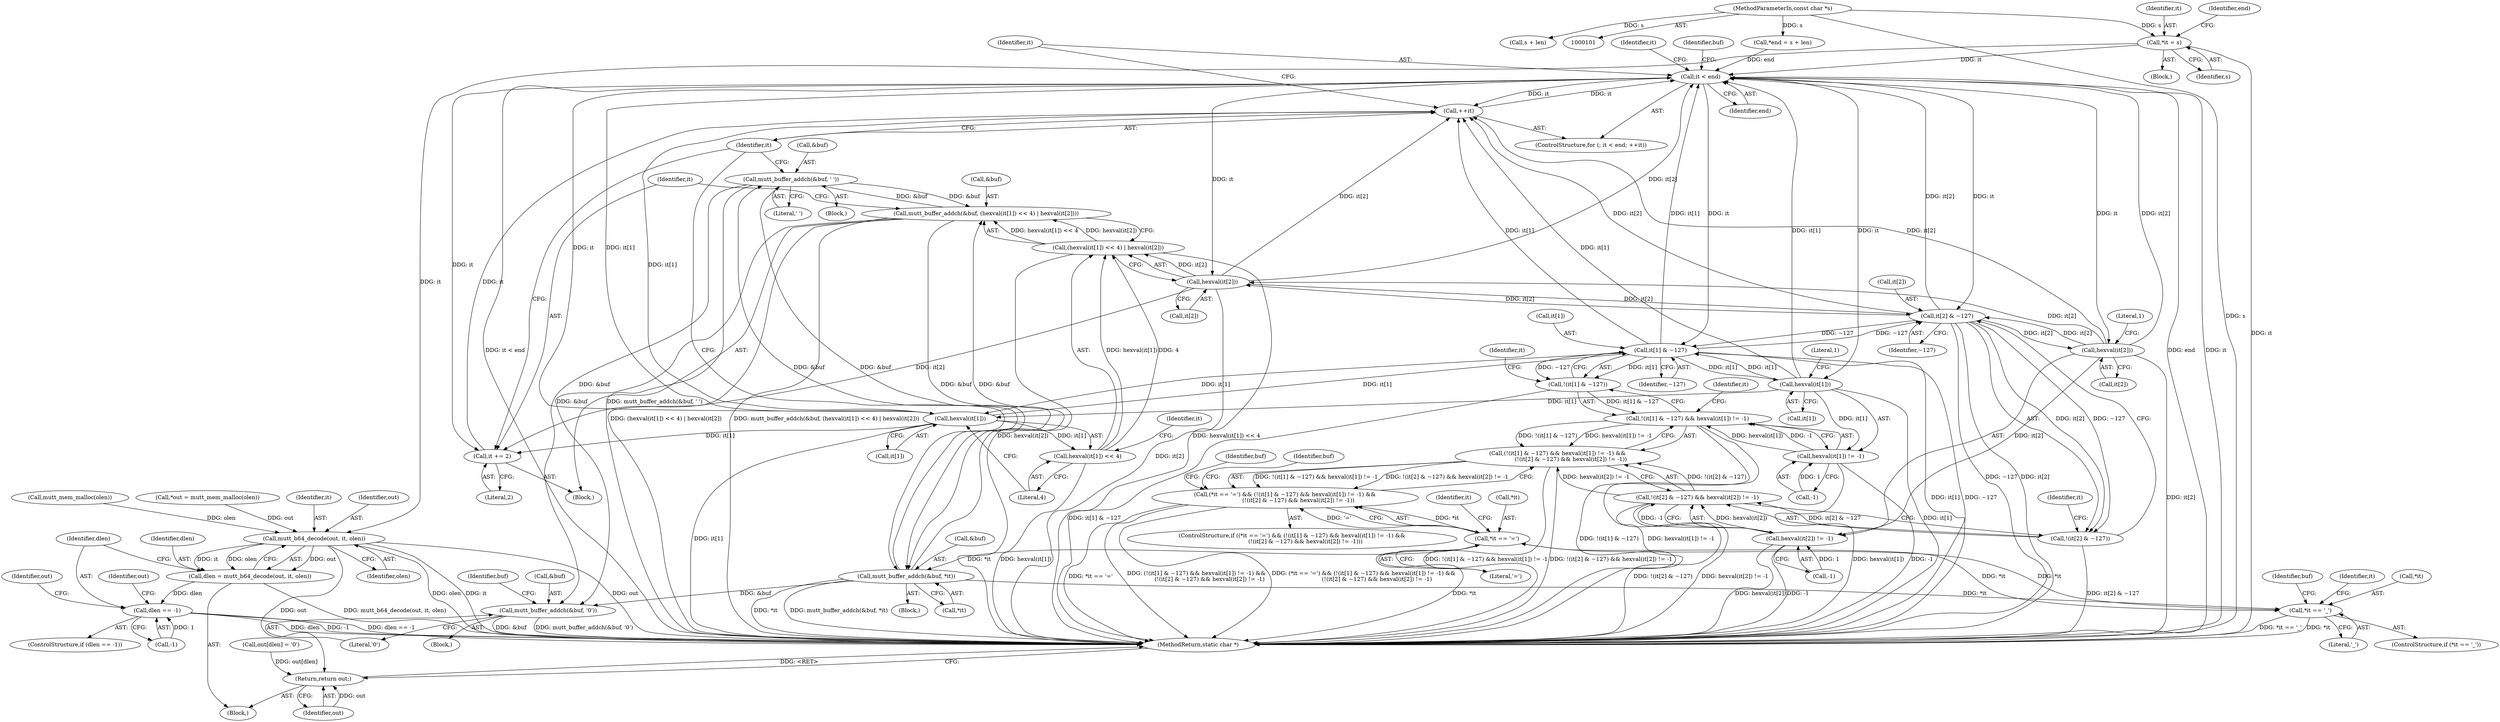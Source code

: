 digraph "0_neomutt_6f163e07ae68654d7ac5268cbb7565f6df79ad85_2@pointer" {
"1000107" [label="(Call,*it = s)"];
"1000102" [label="(MethodParameterIn,const char *s)"];
"1000125" [label="(Call,it < end)"];
"1000128" [label="(Call,++it)"];
"1000151" [label="(Call,it[1] & ~127)"];
"1000150" [label="(Call,!(it[1] & ~127))"];
"1000149" [label="(Call,!(it[1] & ~127) && hexval(it[1]) != -1)"];
"1000148" [label="(Call,(!(it[1] & ~127) && hexval(it[1]) != -1) &&\n               (!(it[2] & ~127) && hexval(it[2]) != -1))"];
"1000143" [label="(Call,(*it == '=') && (!(it[1] & ~127) && hexval(it[1]) != -1) &&\n               (!(it[2] & ~127) && hexval(it[2]) != -1))"];
"1000157" [label="(Call,hexval(it[1]))"];
"1000156" [label="(Call,hexval(it[1]) != -1)"];
"1000183" [label="(Call,hexval(it[1]))"];
"1000182" [label="(Call,hexval(it[1]) << 4)"];
"1000181" [label="(Call,(hexval(it[1]) << 4) | hexval(it[2]))"];
"1000178" [label="(Call,mutt_buffer_addch(&buf, (hexval(it[1]) << 4) | hexval(it[2])))"];
"1000137" [label="(Call,mutt_buffer_addch(&buf, ' '))"];
"1000197" [label="(Call,mutt_buffer_addch(&buf, *it))"];
"1000132" [label="(Call,*it == '_')"];
"1000144" [label="(Call,*it == '=')"];
"1000202" [label="(Call,mutt_buffer_addch(&buf, '\0'))"];
"1000192" [label="(Call,it += 2)"];
"1000165" [label="(Call,it[2] & ~127)"];
"1000164" [label="(Call,!(it[2] & ~127))"];
"1000163" [label="(Call,!(it[2] & ~127) && hexval(it[2]) != -1)"];
"1000171" [label="(Call,hexval(it[2]))"];
"1000170" [label="(Call,hexval(it[2]) != -1)"];
"1000188" [label="(Call,hexval(it[2]))"];
"1000234" [label="(Call,mutt_b64_decode(out, it, olen))"];
"1000232" [label="(Call,dlen = mutt_b64_decode(out, it, olen))"];
"1000239" [label="(Call,dlen == -1)"];
"1000254" [label="(Return,return out;)"];
"1000251" [label="(Identifier,out)"];
"1000140" [label="(Literal,' ')"];
"1000172" [label="(Call,it[2])"];
"1000181" [label="(Call,(hexval(it[1]) << 4) | hexval(it[2]))"];
"1000170" [label="(Call,hexval(it[2]) != -1)"];
"1000136" [label="(Block,)"];
"1000147" [label="(Literal,'=')"];
"1000139" [label="(Identifier,buf)"];
"1000142" [label="(ControlStructure,if ((*it == '=') && (!(it[1] & ~127) && hexval(it[1]) != -1) &&\n               (!(it[2] & ~127) && hexval(it[2]) != -1)))"];
"1000192" [label="(Call,it += 2)"];
"1000260" [label="(MethodReturn,static char *)"];
"1000189" [label="(Call,it[2])"];
"1000249" [label="(Call,out[dlen] = '\0')"];
"1000171" [label="(Call,hexval(it[2]))"];
"1000169" [label="(Identifier,~127)"];
"1000202" [label="(Call,mutt_buffer_addch(&buf, '\0'))"];
"1000151" [label="(Call,it[1] & ~127)"];
"1000135" [label="(Literal,'_')"];
"1000124" [label="(ControlStructure,for (; it < end; ++it))"];
"1000163" [label="(Call,!(it[2] & ~127) && hexval(it[2]) != -1)"];
"1000164" [label="(Call,!(it[2] & ~127))"];
"1000162" [label="(Literal,1)"];
"1000182" [label="(Call,hexval(it[1]) << 4)"];
"1000229" [label="(Call,mutt_mem_malloc(olen))"];
"1000208" [label="(Identifier,buf)"];
"1000134" [label="(Identifier,it)"];
"1000105" [label="(Block,)"];
"1000198" [label="(Call,&buf)"];
"1000143" [label="(Call,(*it == '=') && (!(it[1] & ~127) && hexval(it[1]) != -1) &&\n               (!(it[2] & ~127) && hexval(it[2]) != -1))"];
"1000125" [label="(Call,it < end)"];
"1000129" [label="(Identifier,it)"];
"1000148" [label="(Call,(!(it[1] & ~127) && hexval(it[1]) != -1) &&\n               (!(it[2] & ~127) && hexval(it[2]) != -1))"];
"1000238" [label="(ControlStructure,if (dlen == -1))"];
"1000203" [label="(Call,&buf)"];
"1000255" [label="(Identifier,out)"];
"1000215" [label="(Block,)"];
"1000153" [label="(Identifier,it)"];
"1000149" [label="(Call,!(it[1] & ~127) && hexval(it[1]) != -1)"];
"1000196" [label="(Block,)"];
"1000158" [label="(Call,it[1])"];
"1000166" [label="(Call,it[2])"];
"1000131" [label="(ControlStructure,if (*it == '_'))"];
"1000111" [label="(Call,*end = s + len)"];
"1000108" [label="(Identifier,it)"];
"1000227" [label="(Call,*out = mutt_mem_malloc(olen))"];
"1000194" [label="(Literal,2)"];
"1000137" [label="(Call,mutt_buffer_addch(&buf, ' '))"];
"1000161" [label="(Call,-1)"];
"1000177" [label="(Block,)"];
"1000236" [label="(Identifier,it)"];
"1000109" [label="(Identifier,s)"];
"1000159" [label="(Identifier,it)"];
"1000167" [label="(Identifier,it)"];
"1000102" [label="(MethodParameterIn,const char *s)"];
"1000190" [label="(Identifier,it)"];
"1000113" [label="(Call,s + len)"];
"1000237" [label="(Identifier,olen)"];
"1000112" [label="(Identifier,end)"];
"1000187" [label="(Literal,4)"];
"1000138" [label="(Call,&buf)"];
"1000127" [label="(Identifier,end)"];
"1000188" [label="(Call,hexval(it[2]))"];
"1000183" [label="(Call,hexval(it[1]))"];
"1000204" [label="(Identifier,buf)"];
"1000152" [label="(Call,it[1])"];
"1000146" [label="(Identifier,it)"];
"1000132" [label="(Call,*it == '_')"];
"1000156" [label="(Call,hexval(it[1]) != -1)"];
"1000175" [label="(Call,-1)"];
"1000235" [label="(Identifier,out)"];
"1000199" [label="(Identifier,buf)"];
"1000234" [label="(Call,mutt_b64_decode(out, it, olen))"];
"1000107" [label="(Call,*it = s)"];
"1000178" [label="(Call,mutt_buffer_addch(&buf, (hexval(it[1]) << 4) | hexval(it[2])))"];
"1000157" [label="(Call,hexval(it[1]))"];
"1000150" [label="(Call,!(it[1] & ~127))"];
"1000120" [label="(Block,)"];
"1000205" [label="(Literal,'\0')"];
"1000232" [label="(Call,dlen = mutt_b64_decode(out, it, olen))"];
"1000126" [label="(Identifier,it)"];
"1000184" [label="(Call,it[1])"];
"1000133" [label="(Call,*it)"];
"1000246" [label="(Identifier,out)"];
"1000233" [label="(Identifier,dlen)"];
"1000155" [label="(Identifier,~127)"];
"1000128" [label="(Call,++it)"];
"1000179" [label="(Call,&buf)"];
"1000145" [label="(Call,*it)"];
"1000240" [label="(Identifier,dlen)"];
"1000144" [label="(Call,*it == '=')"];
"1000176" [label="(Literal,1)"];
"1000197" [label="(Call,mutt_buffer_addch(&buf, *it))"];
"1000173" [label="(Identifier,it)"];
"1000254" [label="(Return,return out;)"];
"1000165" [label="(Call,it[2] & ~127)"];
"1000241" [label="(Call,-1)"];
"1000200" [label="(Call,*it)"];
"1000239" [label="(Call,dlen == -1)"];
"1000180" [label="(Identifier,buf)"];
"1000193" [label="(Identifier,it)"];
"1000107" -> "1000105"  [label="AST: "];
"1000107" -> "1000109"  [label="CFG: "];
"1000108" -> "1000107"  [label="AST: "];
"1000109" -> "1000107"  [label="AST: "];
"1000112" -> "1000107"  [label="CFG: "];
"1000107" -> "1000260"  [label="DDG: it"];
"1000102" -> "1000107"  [label="DDG: s"];
"1000107" -> "1000125"  [label="DDG: it"];
"1000107" -> "1000234"  [label="DDG: it"];
"1000102" -> "1000101"  [label="AST: "];
"1000102" -> "1000260"  [label="DDG: s"];
"1000102" -> "1000111"  [label="DDG: s"];
"1000102" -> "1000113"  [label="DDG: s"];
"1000125" -> "1000124"  [label="AST: "];
"1000125" -> "1000127"  [label="CFG: "];
"1000126" -> "1000125"  [label="AST: "];
"1000127" -> "1000125"  [label="AST: "];
"1000134" -> "1000125"  [label="CFG: "];
"1000204" -> "1000125"  [label="CFG: "];
"1000125" -> "1000260"  [label="DDG: end"];
"1000125" -> "1000260"  [label="DDG: it"];
"1000125" -> "1000260"  [label="DDG: it < end"];
"1000171" -> "1000125"  [label="DDG: it[2]"];
"1000188" -> "1000125"  [label="DDG: it[2]"];
"1000165" -> "1000125"  [label="DDG: it[2]"];
"1000183" -> "1000125"  [label="DDG: it[1]"];
"1000151" -> "1000125"  [label="DDG: it[1]"];
"1000128" -> "1000125"  [label="DDG: it"];
"1000157" -> "1000125"  [label="DDG: it[1]"];
"1000111" -> "1000125"  [label="DDG: end"];
"1000125" -> "1000128"  [label="DDG: it"];
"1000125" -> "1000151"  [label="DDG: it"];
"1000125" -> "1000157"  [label="DDG: it"];
"1000125" -> "1000165"  [label="DDG: it"];
"1000125" -> "1000171"  [label="DDG: it"];
"1000125" -> "1000183"  [label="DDG: it"];
"1000125" -> "1000188"  [label="DDG: it"];
"1000125" -> "1000192"  [label="DDG: it"];
"1000128" -> "1000124"  [label="AST: "];
"1000128" -> "1000129"  [label="CFG: "];
"1000129" -> "1000128"  [label="AST: "];
"1000126" -> "1000128"  [label="CFG: "];
"1000171" -> "1000128"  [label="DDG: it[2]"];
"1000188" -> "1000128"  [label="DDG: it[2]"];
"1000157" -> "1000128"  [label="DDG: it[1]"];
"1000192" -> "1000128"  [label="DDG: it"];
"1000165" -> "1000128"  [label="DDG: it[2]"];
"1000183" -> "1000128"  [label="DDG: it[1]"];
"1000151" -> "1000128"  [label="DDG: it[1]"];
"1000151" -> "1000150"  [label="AST: "];
"1000151" -> "1000155"  [label="CFG: "];
"1000152" -> "1000151"  [label="AST: "];
"1000155" -> "1000151"  [label="AST: "];
"1000150" -> "1000151"  [label="CFG: "];
"1000151" -> "1000260"  [label="DDG: it[1]"];
"1000151" -> "1000260"  [label="DDG: ~127"];
"1000151" -> "1000150"  [label="DDG: it[1]"];
"1000151" -> "1000150"  [label="DDG: ~127"];
"1000157" -> "1000151"  [label="DDG: it[1]"];
"1000183" -> "1000151"  [label="DDG: it[1]"];
"1000165" -> "1000151"  [label="DDG: ~127"];
"1000151" -> "1000157"  [label="DDG: it[1]"];
"1000151" -> "1000165"  [label="DDG: ~127"];
"1000151" -> "1000183"  [label="DDG: it[1]"];
"1000150" -> "1000149"  [label="AST: "];
"1000159" -> "1000150"  [label="CFG: "];
"1000149" -> "1000150"  [label="CFG: "];
"1000150" -> "1000260"  [label="DDG: it[1] & ~127"];
"1000150" -> "1000149"  [label="DDG: it[1] & ~127"];
"1000149" -> "1000148"  [label="AST: "];
"1000149" -> "1000156"  [label="CFG: "];
"1000156" -> "1000149"  [label="AST: "];
"1000167" -> "1000149"  [label="CFG: "];
"1000148" -> "1000149"  [label="CFG: "];
"1000149" -> "1000260"  [label="DDG: !(it[1] & ~127)"];
"1000149" -> "1000260"  [label="DDG: hexval(it[1]) != -1"];
"1000149" -> "1000148"  [label="DDG: !(it[1] & ~127)"];
"1000149" -> "1000148"  [label="DDG: hexval(it[1]) != -1"];
"1000156" -> "1000149"  [label="DDG: hexval(it[1])"];
"1000156" -> "1000149"  [label="DDG: -1"];
"1000148" -> "1000143"  [label="AST: "];
"1000148" -> "1000163"  [label="CFG: "];
"1000163" -> "1000148"  [label="AST: "];
"1000143" -> "1000148"  [label="CFG: "];
"1000148" -> "1000260"  [label="DDG: !(it[1] & ~127) && hexval(it[1]) != -1"];
"1000148" -> "1000260"  [label="DDG: !(it[2] & ~127) && hexval(it[2]) != -1"];
"1000148" -> "1000143"  [label="DDG: !(it[1] & ~127) && hexval(it[1]) != -1"];
"1000148" -> "1000143"  [label="DDG: !(it[2] & ~127) && hexval(it[2]) != -1"];
"1000163" -> "1000148"  [label="DDG: !(it[2] & ~127)"];
"1000163" -> "1000148"  [label="DDG: hexval(it[2]) != -1"];
"1000143" -> "1000142"  [label="AST: "];
"1000143" -> "1000144"  [label="CFG: "];
"1000144" -> "1000143"  [label="AST: "];
"1000180" -> "1000143"  [label="CFG: "];
"1000199" -> "1000143"  [label="CFG: "];
"1000143" -> "1000260"  [label="DDG: *it == '='"];
"1000143" -> "1000260"  [label="DDG: (!(it[1] & ~127) && hexval(it[1]) != -1) &&\n               (!(it[2] & ~127) && hexval(it[2]) != -1)"];
"1000143" -> "1000260"  [label="DDG: (*it == '=') && (!(it[1] & ~127) && hexval(it[1]) != -1) &&\n               (!(it[2] & ~127) && hexval(it[2]) != -1)"];
"1000144" -> "1000143"  [label="DDG: *it"];
"1000144" -> "1000143"  [label="DDG: '='"];
"1000157" -> "1000156"  [label="AST: "];
"1000157" -> "1000158"  [label="CFG: "];
"1000158" -> "1000157"  [label="AST: "];
"1000162" -> "1000157"  [label="CFG: "];
"1000157" -> "1000260"  [label="DDG: it[1]"];
"1000157" -> "1000156"  [label="DDG: it[1]"];
"1000157" -> "1000183"  [label="DDG: it[1]"];
"1000156" -> "1000161"  [label="CFG: "];
"1000161" -> "1000156"  [label="AST: "];
"1000156" -> "1000260"  [label="DDG: hexval(it[1])"];
"1000156" -> "1000260"  [label="DDG: -1"];
"1000161" -> "1000156"  [label="DDG: 1"];
"1000183" -> "1000182"  [label="AST: "];
"1000183" -> "1000184"  [label="CFG: "];
"1000184" -> "1000183"  [label="AST: "];
"1000187" -> "1000183"  [label="CFG: "];
"1000183" -> "1000260"  [label="DDG: it[1]"];
"1000183" -> "1000182"  [label="DDG: it[1]"];
"1000183" -> "1000192"  [label="DDG: it[1]"];
"1000182" -> "1000181"  [label="AST: "];
"1000182" -> "1000187"  [label="CFG: "];
"1000187" -> "1000182"  [label="AST: "];
"1000190" -> "1000182"  [label="CFG: "];
"1000182" -> "1000260"  [label="DDG: hexval(it[1])"];
"1000182" -> "1000181"  [label="DDG: hexval(it[1])"];
"1000182" -> "1000181"  [label="DDG: 4"];
"1000181" -> "1000178"  [label="AST: "];
"1000181" -> "1000188"  [label="CFG: "];
"1000188" -> "1000181"  [label="AST: "];
"1000178" -> "1000181"  [label="CFG: "];
"1000181" -> "1000260"  [label="DDG: hexval(it[1]) << 4"];
"1000181" -> "1000260"  [label="DDG: hexval(it[2])"];
"1000181" -> "1000178"  [label="DDG: hexval(it[1]) << 4"];
"1000181" -> "1000178"  [label="DDG: hexval(it[2])"];
"1000188" -> "1000181"  [label="DDG: it[2]"];
"1000178" -> "1000177"  [label="AST: "];
"1000179" -> "1000178"  [label="AST: "];
"1000193" -> "1000178"  [label="CFG: "];
"1000178" -> "1000260"  [label="DDG: (hexval(it[1]) << 4) | hexval(it[2])"];
"1000178" -> "1000260"  [label="DDG: mutt_buffer_addch(&buf, (hexval(it[1]) << 4) | hexval(it[2]))"];
"1000178" -> "1000137"  [label="DDG: &buf"];
"1000137" -> "1000178"  [label="DDG: &buf"];
"1000197" -> "1000178"  [label="DDG: &buf"];
"1000178" -> "1000197"  [label="DDG: &buf"];
"1000178" -> "1000202"  [label="DDG: &buf"];
"1000137" -> "1000136"  [label="AST: "];
"1000137" -> "1000140"  [label="CFG: "];
"1000138" -> "1000137"  [label="AST: "];
"1000140" -> "1000137"  [label="AST: "];
"1000129" -> "1000137"  [label="CFG: "];
"1000137" -> "1000260"  [label="DDG: mutt_buffer_addch(&buf, ' ')"];
"1000197" -> "1000137"  [label="DDG: &buf"];
"1000137" -> "1000197"  [label="DDG: &buf"];
"1000137" -> "1000202"  [label="DDG: &buf"];
"1000197" -> "1000196"  [label="AST: "];
"1000197" -> "1000200"  [label="CFG: "];
"1000198" -> "1000197"  [label="AST: "];
"1000200" -> "1000197"  [label="AST: "];
"1000129" -> "1000197"  [label="CFG: "];
"1000197" -> "1000260"  [label="DDG: *it"];
"1000197" -> "1000260"  [label="DDG: mutt_buffer_addch(&buf, *it)"];
"1000197" -> "1000132"  [label="DDG: *it"];
"1000144" -> "1000197"  [label="DDG: *it"];
"1000197" -> "1000202"  [label="DDG: &buf"];
"1000132" -> "1000131"  [label="AST: "];
"1000132" -> "1000135"  [label="CFG: "];
"1000133" -> "1000132"  [label="AST: "];
"1000135" -> "1000132"  [label="AST: "];
"1000139" -> "1000132"  [label="CFG: "];
"1000146" -> "1000132"  [label="CFG: "];
"1000132" -> "1000260"  [label="DDG: *it == '_'"];
"1000132" -> "1000260"  [label="DDG: *it"];
"1000144" -> "1000132"  [label="DDG: *it"];
"1000132" -> "1000144"  [label="DDG: *it"];
"1000144" -> "1000147"  [label="CFG: "];
"1000145" -> "1000144"  [label="AST: "];
"1000147" -> "1000144"  [label="AST: "];
"1000153" -> "1000144"  [label="CFG: "];
"1000144" -> "1000260"  [label="DDG: *it"];
"1000202" -> "1000120"  [label="AST: "];
"1000202" -> "1000205"  [label="CFG: "];
"1000203" -> "1000202"  [label="AST: "];
"1000205" -> "1000202"  [label="AST: "];
"1000208" -> "1000202"  [label="CFG: "];
"1000202" -> "1000260"  [label="DDG: &buf"];
"1000202" -> "1000260"  [label="DDG: mutt_buffer_addch(&buf, '\0')"];
"1000192" -> "1000177"  [label="AST: "];
"1000192" -> "1000194"  [label="CFG: "];
"1000193" -> "1000192"  [label="AST: "];
"1000194" -> "1000192"  [label="AST: "];
"1000129" -> "1000192"  [label="CFG: "];
"1000188" -> "1000192"  [label="DDG: it[2]"];
"1000165" -> "1000164"  [label="AST: "];
"1000165" -> "1000169"  [label="CFG: "];
"1000166" -> "1000165"  [label="AST: "];
"1000169" -> "1000165"  [label="AST: "];
"1000164" -> "1000165"  [label="CFG: "];
"1000165" -> "1000260"  [label="DDG: ~127"];
"1000165" -> "1000260"  [label="DDG: it[2]"];
"1000165" -> "1000164"  [label="DDG: it[2]"];
"1000165" -> "1000164"  [label="DDG: ~127"];
"1000171" -> "1000165"  [label="DDG: it[2]"];
"1000188" -> "1000165"  [label="DDG: it[2]"];
"1000165" -> "1000171"  [label="DDG: it[2]"];
"1000165" -> "1000188"  [label="DDG: it[2]"];
"1000164" -> "1000163"  [label="AST: "];
"1000173" -> "1000164"  [label="CFG: "];
"1000163" -> "1000164"  [label="CFG: "];
"1000164" -> "1000260"  [label="DDG: it[2] & ~127"];
"1000164" -> "1000163"  [label="DDG: it[2] & ~127"];
"1000163" -> "1000170"  [label="CFG: "];
"1000170" -> "1000163"  [label="AST: "];
"1000163" -> "1000260"  [label="DDG: !(it[2] & ~127)"];
"1000163" -> "1000260"  [label="DDG: hexval(it[2]) != -1"];
"1000170" -> "1000163"  [label="DDG: hexval(it[2])"];
"1000170" -> "1000163"  [label="DDG: -1"];
"1000171" -> "1000170"  [label="AST: "];
"1000171" -> "1000172"  [label="CFG: "];
"1000172" -> "1000171"  [label="AST: "];
"1000176" -> "1000171"  [label="CFG: "];
"1000171" -> "1000260"  [label="DDG: it[2]"];
"1000171" -> "1000170"  [label="DDG: it[2]"];
"1000171" -> "1000188"  [label="DDG: it[2]"];
"1000170" -> "1000175"  [label="CFG: "];
"1000175" -> "1000170"  [label="AST: "];
"1000170" -> "1000260"  [label="DDG: hexval(it[2])"];
"1000170" -> "1000260"  [label="DDG: -1"];
"1000175" -> "1000170"  [label="DDG: 1"];
"1000188" -> "1000189"  [label="CFG: "];
"1000189" -> "1000188"  [label="AST: "];
"1000188" -> "1000260"  [label="DDG: it[2]"];
"1000234" -> "1000232"  [label="AST: "];
"1000234" -> "1000237"  [label="CFG: "];
"1000235" -> "1000234"  [label="AST: "];
"1000236" -> "1000234"  [label="AST: "];
"1000237" -> "1000234"  [label="AST: "];
"1000232" -> "1000234"  [label="CFG: "];
"1000234" -> "1000260"  [label="DDG: olen"];
"1000234" -> "1000260"  [label="DDG: it"];
"1000234" -> "1000260"  [label="DDG: out"];
"1000234" -> "1000232"  [label="DDG: out"];
"1000234" -> "1000232"  [label="DDG: it"];
"1000234" -> "1000232"  [label="DDG: olen"];
"1000227" -> "1000234"  [label="DDG: out"];
"1000229" -> "1000234"  [label="DDG: olen"];
"1000234" -> "1000254"  [label="DDG: out"];
"1000232" -> "1000215"  [label="AST: "];
"1000233" -> "1000232"  [label="AST: "];
"1000240" -> "1000232"  [label="CFG: "];
"1000232" -> "1000260"  [label="DDG: mutt_b64_decode(out, it, olen)"];
"1000232" -> "1000239"  [label="DDG: dlen"];
"1000239" -> "1000238"  [label="AST: "];
"1000239" -> "1000241"  [label="CFG: "];
"1000240" -> "1000239"  [label="AST: "];
"1000241" -> "1000239"  [label="AST: "];
"1000246" -> "1000239"  [label="CFG: "];
"1000251" -> "1000239"  [label="CFG: "];
"1000239" -> "1000260"  [label="DDG: dlen == -1"];
"1000239" -> "1000260"  [label="DDG: dlen"];
"1000239" -> "1000260"  [label="DDG: -1"];
"1000241" -> "1000239"  [label="DDG: 1"];
"1000254" -> "1000215"  [label="AST: "];
"1000254" -> "1000255"  [label="CFG: "];
"1000255" -> "1000254"  [label="AST: "];
"1000260" -> "1000254"  [label="CFG: "];
"1000254" -> "1000260"  [label="DDG: <RET>"];
"1000255" -> "1000254"  [label="DDG: out"];
"1000249" -> "1000254"  [label="DDG: out[dlen]"];
}
